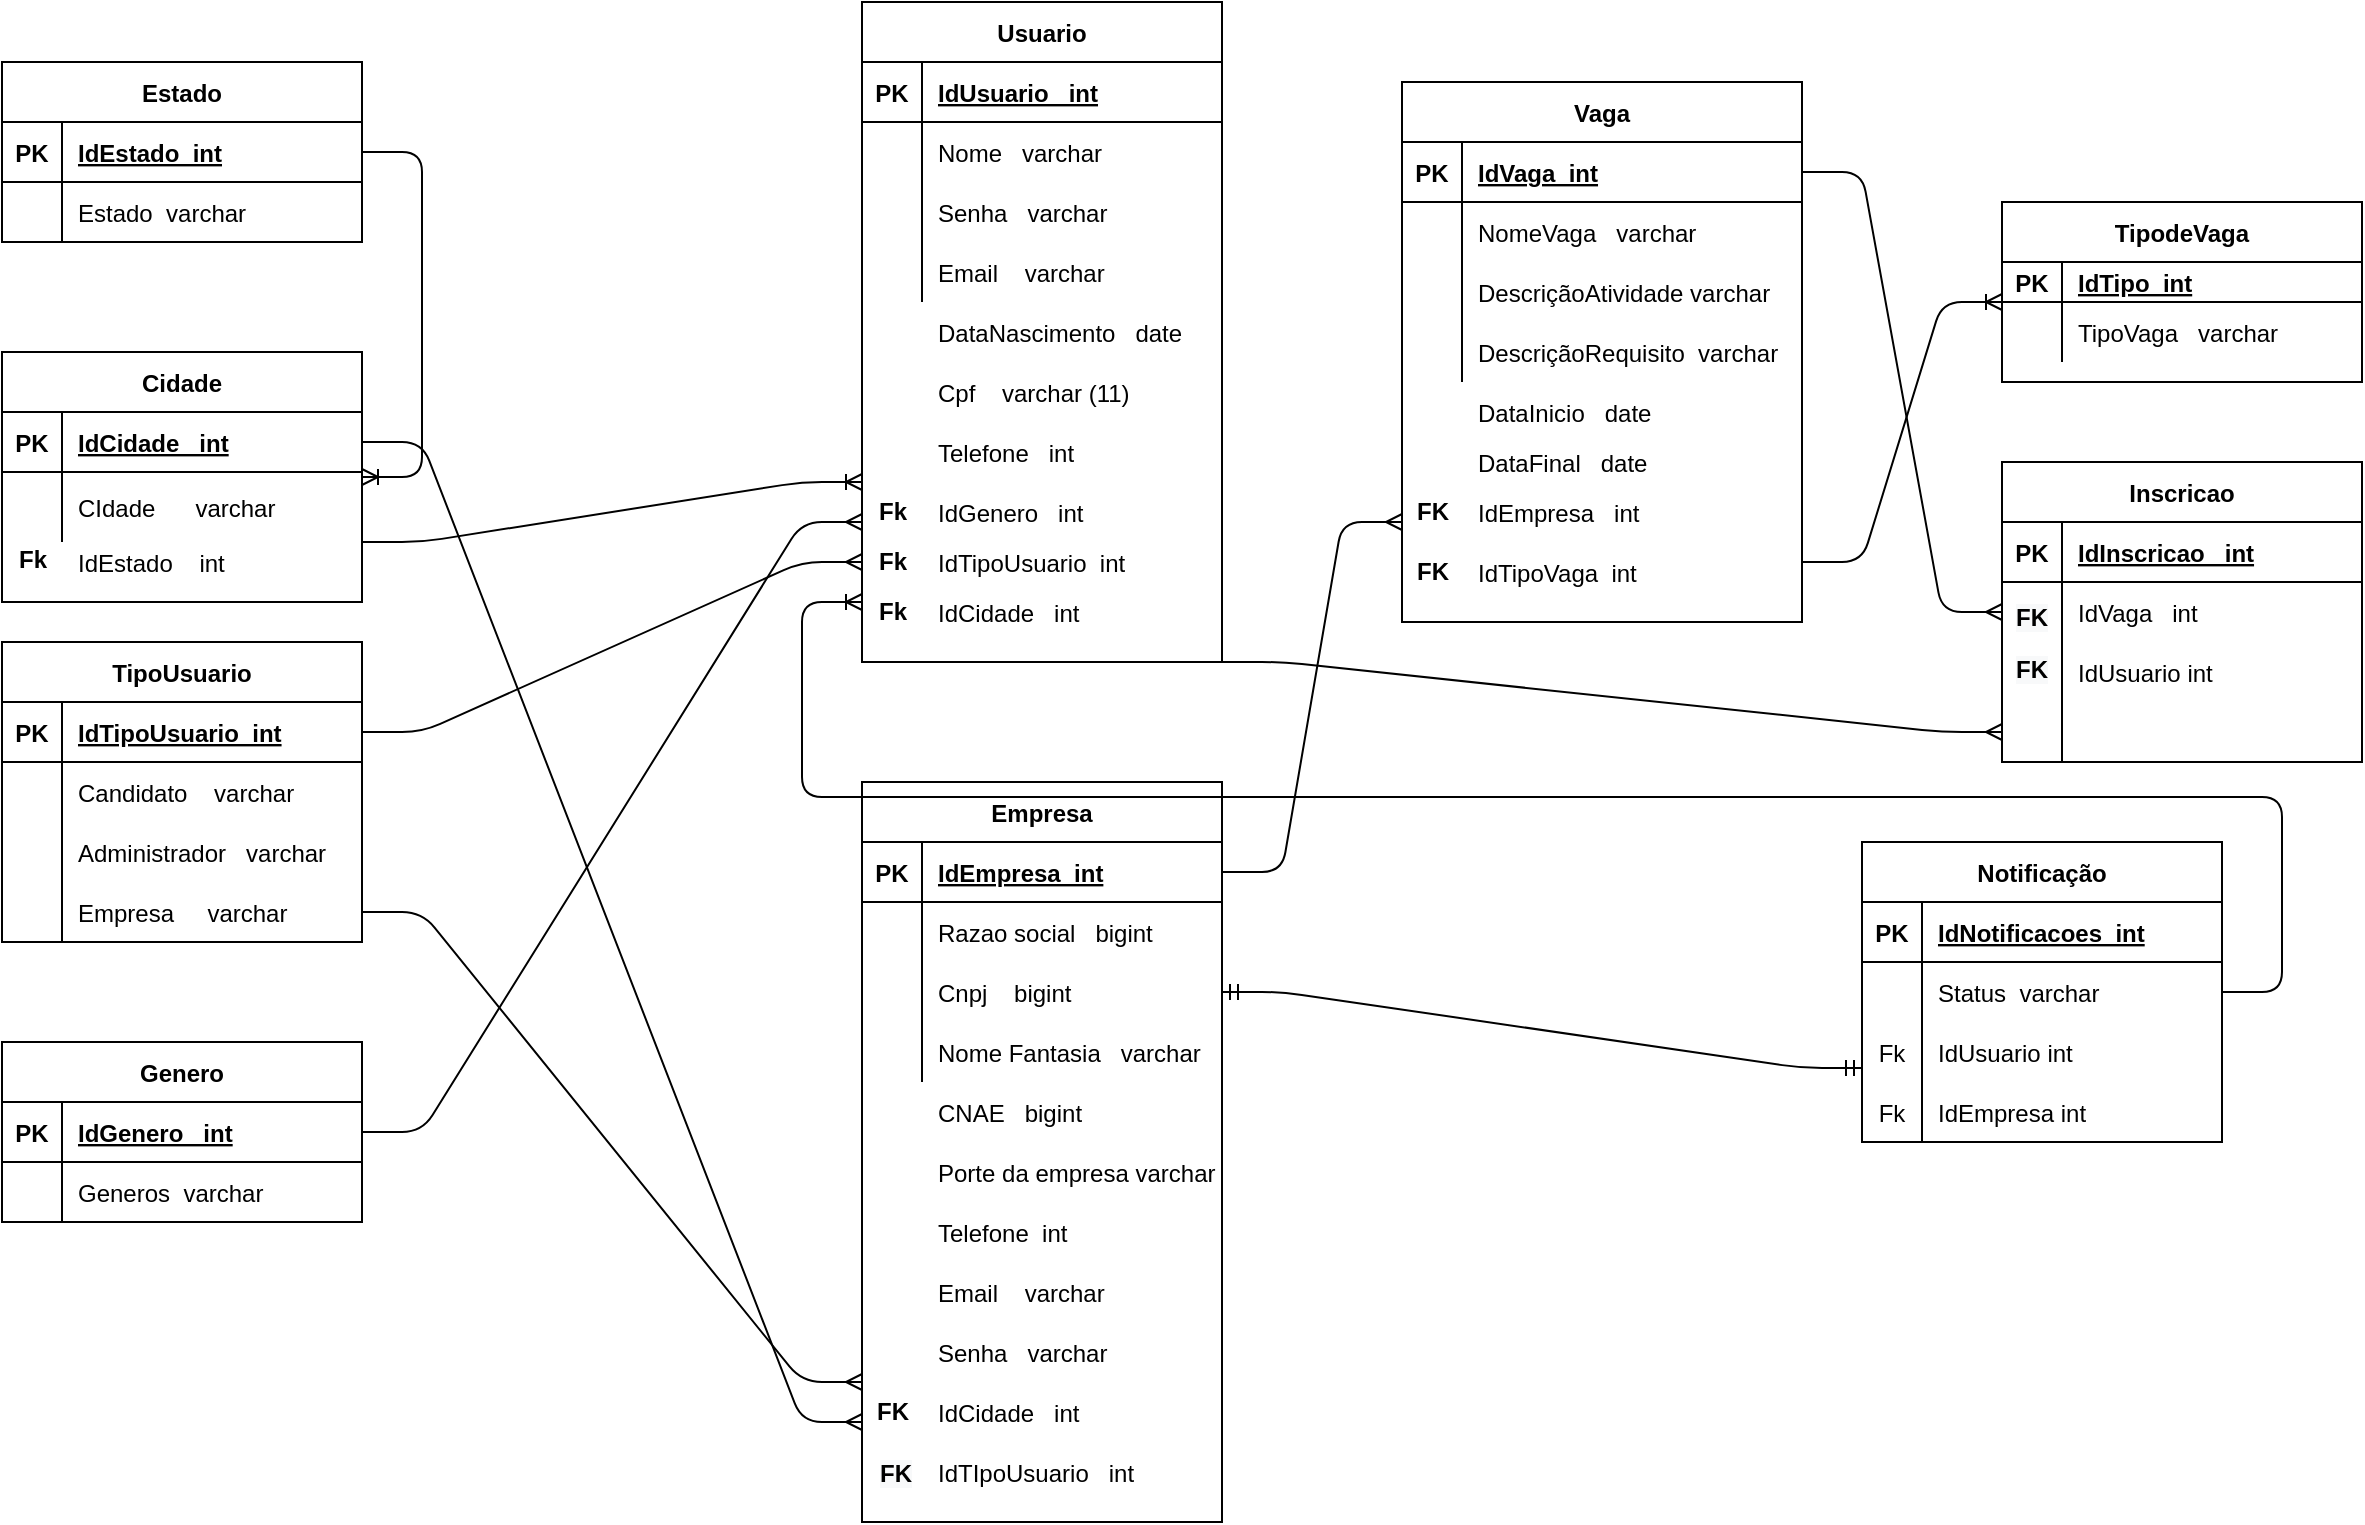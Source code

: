 <mxfile version="13.6.6" type="device"><diagram id="dmjveHwz2CI1OM7eqB2B" name="Page-1"><mxGraphModel dx="3043" dy="964" grid="1" gridSize="10" guides="1" tooltips="1" connect="1" arrows="1" fold="1" page="1" pageScale="1" pageWidth="827" pageHeight="1169" math="0" shadow="0"><root><mxCell id="0"/><mxCell id="1" parent="0"/><mxCell id="HaD-ITWLicAsEPpwxjeV-14" value="DataNascimento   date" style="shape=partialRectangle;connectable=0;fillColor=none;top=0;left=0;bottom=0;right=0;align=left;spacingLeft=6;overflow=hidden;" parent="1" vertex="1"><mxGeometry x="40" y="150" width="150" height="30" as="geometry"/></mxCell><mxCell id="HaD-ITWLicAsEPpwxjeV-15" value="Cpf    varchar (11)" style="shape=partialRectangle;connectable=0;fillColor=none;top=0;left=0;bottom=0;right=0;align=left;spacingLeft=6;overflow=hidden;" parent="1" vertex="1"><mxGeometry x="40" y="180" width="150" height="30" as="geometry"/></mxCell><mxCell id="HaD-ITWLicAsEPpwxjeV-16" value="Telefone   int" style="shape=partialRectangle;connectable=0;fillColor=none;top=0;left=0;bottom=0;right=0;align=left;spacingLeft=6;overflow=hidden;" parent="1" vertex="1"><mxGeometry x="40" y="210" width="150" height="30" as="geometry"/></mxCell><mxCell id="HaD-ITWLicAsEPpwxjeV-17" value="TipoUsuario" style="shape=table;startSize=30;container=1;collapsible=1;childLayout=tableLayout;fixedRows=1;rowLines=0;fontStyle=1;align=center;resizeLast=1;" parent="1" vertex="1"><mxGeometry x="-420" y="320" width="180" height="150" as="geometry"/></mxCell><mxCell id="HaD-ITWLicAsEPpwxjeV-18" value="" style="shape=partialRectangle;collapsible=0;dropTarget=0;pointerEvents=0;fillColor=none;top=0;left=0;bottom=1;right=0;points=[[0,0.5],[1,0.5]];portConstraint=eastwest;" parent="HaD-ITWLicAsEPpwxjeV-17" vertex="1"><mxGeometry y="30" width="180" height="30" as="geometry"/></mxCell><mxCell id="HaD-ITWLicAsEPpwxjeV-19" value="PK" style="shape=partialRectangle;connectable=0;fillColor=none;top=0;left=0;bottom=0;right=0;fontStyle=1;overflow=hidden;" parent="HaD-ITWLicAsEPpwxjeV-18" vertex="1"><mxGeometry width="30" height="30" as="geometry"/></mxCell><mxCell id="HaD-ITWLicAsEPpwxjeV-20" value="IdTipoUsuario  int" style="shape=partialRectangle;connectable=0;fillColor=none;top=0;left=0;bottom=0;right=0;align=left;spacingLeft=6;fontStyle=5;overflow=hidden;" parent="HaD-ITWLicAsEPpwxjeV-18" vertex="1"><mxGeometry x="30" width="150" height="30" as="geometry"/></mxCell><mxCell id="HaD-ITWLicAsEPpwxjeV-21" value="" style="shape=partialRectangle;collapsible=0;dropTarget=0;pointerEvents=0;fillColor=none;top=0;left=0;bottom=0;right=0;points=[[0,0.5],[1,0.5]];portConstraint=eastwest;" parent="HaD-ITWLicAsEPpwxjeV-17" vertex="1"><mxGeometry y="60" width="180" height="30" as="geometry"/></mxCell><mxCell id="HaD-ITWLicAsEPpwxjeV-22" value="" style="shape=partialRectangle;connectable=0;fillColor=none;top=0;left=0;bottom=0;right=0;editable=1;overflow=hidden;" parent="HaD-ITWLicAsEPpwxjeV-21" vertex="1"><mxGeometry width="30" height="30" as="geometry"/></mxCell><mxCell id="HaD-ITWLicAsEPpwxjeV-23" value="Candidato    varchar" style="shape=partialRectangle;connectable=0;fillColor=none;top=0;left=0;bottom=0;right=0;align=left;spacingLeft=6;overflow=hidden;" parent="HaD-ITWLicAsEPpwxjeV-21" vertex="1"><mxGeometry x="30" width="150" height="30" as="geometry"/></mxCell><mxCell id="k4F1SjrYrJD6tbgNjMsj-32" value="" style="shape=partialRectangle;collapsible=0;dropTarget=0;pointerEvents=0;fillColor=none;top=0;left=0;bottom=0;right=0;points=[[0,0.5],[1,0.5]];portConstraint=eastwest;" parent="HaD-ITWLicAsEPpwxjeV-17" vertex="1"><mxGeometry y="90" width="180" height="30" as="geometry"/></mxCell><mxCell id="k4F1SjrYrJD6tbgNjMsj-33" value="" style="shape=partialRectangle;connectable=0;fillColor=none;top=0;left=0;bottom=0;right=0;editable=1;overflow=hidden;" parent="k4F1SjrYrJD6tbgNjMsj-32" vertex="1"><mxGeometry width="30" height="30" as="geometry"/></mxCell><mxCell id="k4F1SjrYrJD6tbgNjMsj-34" value="Administrador   varchar" style="shape=partialRectangle;connectable=0;fillColor=none;top=0;left=0;bottom=0;right=0;align=left;spacingLeft=6;overflow=hidden;" parent="k4F1SjrYrJD6tbgNjMsj-32" vertex="1"><mxGeometry x="30" width="150" height="30" as="geometry"/></mxCell><mxCell id="k4F1SjrYrJD6tbgNjMsj-40" value="" style="shape=partialRectangle;collapsible=0;dropTarget=0;pointerEvents=0;fillColor=none;top=0;left=0;bottom=0;right=0;points=[[0,0.5],[1,0.5]];portConstraint=eastwest;" parent="HaD-ITWLicAsEPpwxjeV-17" vertex="1"><mxGeometry y="120" width="180" height="30" as="geometry"/></mxCell><mxCell id="k4F1SjrYrJD6tbgNjMsj-41" value="" style="shape=partialRectangle;connectable=0;fillColor=none;top=0;left=0;bottom=0;right=0;editable=1;overflow=hidden;" parent="k4F1SjrYrJD6tbgNjMsj-40" vertex="1"><mxGeometry width="30" height="30" as="geometry"/></mxCell><mxCell id="k4F1SjrYrJD6tbgNjMsj-42" value="Empresa     varchar" style="shape=partialRectangle;connectable=0;fillColor=none;top=0;left=0;bottom=0;right=0;align=left;spacingLeft=6;overflow=hidden;" parent="k4F1SjrYrJD6tbgNjMsj-40" vertex="1"><mxGeometry x="30" width="150" height="30" as="geometry"/></mxCell><mxCell id="HaD-ITWLicAsEPpwxjeV-43" value="Fk" style="text;html=1;align=center;verticalAlign=middle;resizable=0;points=[];autosize=1;fontStyle=1" parent="1" vertex="1"><mxGeometry x="10" y="245" width="30" height="20" as="geometry"/></mxCell><mxCell id="HaD-ITWLicAsEPpwxjeV-45" value="IdGenero   int " style="shape=partialRectangle;connectable=0;fillColor=none;top=0;left=0;bottom=0;right=0;align=left;spacingLeft=6;overflow=hidden;" parent="1" vertex="1"><mxGeometry x="40" y="240" width="150" height="30" as="geometry"/></mxCell><mxCell id="HaD-ITWLicAsEPpwxjeV-46" value="Fk" style="text;html=1;align=center;verticalAlign=middle;resizable=0;points=[];autosize=1;fontStyle=1" parent="1" vertex="1"><mxGeometry x="10" y="270" width="30" height="20" as="geometry"/></mxCell><mxCell id="HaD-ITWLicAsEPpwxjeV-47" value="IdTipoUsuario  int" style="shape=partialRectangle;connectable=0;fillColor=none;top=0;left=0;bottom=0;right=0;align=left;spacingLeft=6;overflow=hidden;" parent="1" vertex="1"><mxGeometry x="40" y="265" width="150" height="30" as="geometry"/></mxCell><mxCell id="HaD-ITWLicAsEPpwxjeV-56" value="" style="shape=partialRectangle;connectable=0;fillColor=none;top=0;left=0;bottom=0;right=0;align=left;spacingLeft=6;overflow=hidden;" parent="1" vertex="1"><mxGeometry x="-383" y="160" width="150" height="30" as="geometry"/></mxCell><mxCell id="HaD-ITWLicAsEPpwxjeV-57" value="" style="shape=partialRectangle;connectable=0;fillColor=none;top=0;left=0;bottom=0;right=0;align=left;spacingLeft=6;overflow=hidden;" parent="1" vertex="1"><mxGeometry x="-383" y="190" width="150" height="30" as="geometry"/></mxCell><mxCell id="HaD-ITWLicAsEPpwxjeV-58" value="" style="shape=partialRectangle;connectable=0;fillColor=none;top=0;left=0;bottom=0;right=0;align=left;spacingLeft=6;overflow=hidden;" parent="1" vertex="1"><mxGeometry x="-383" y="220" width="150" height="30" as="geometry"/></mxCell><mxCell id="HaD-ITWLicAsEPpwxjeV-59" value="" style="shape=partialRectangle;connectable=0;fillColor=none;top=0;left=0;bottom=0;right=0;align=left;spacingLeft=6;overflow=hidden;" parent="1" vertex="1"><mxGeometry x="-383" y="250" width="150" height="30" as="geometry"/></mxCell><mxCell id="HaD-ITWLicAsEPpwxjeV-60" value="Fk" style="text;html=1;align=center;verticalAlign=middle;resizable=0;points=[];autosize=1;fontStyle=1" parent="1" vertex="1"><mxGeometry x="10" y="295" width="30" height="20" as="geometry"/></mxCell><mxCell id="HaD-ITWLicAsEPpwxjeV-61" value="IdCidade   int" style="shape=partialRectangle;connectable=0;fillColor=none;top=0;left=0;bottom=0;right=0;align=left;spacingLeft=6;overflow=hidden;" parent="1" vertex="1"><mxGeometry x="40" y="290" width="150" height="30" as="geometry"/></mxCell><mxCell id="HaD-ITWLicAsEPpwxjeV-80" value="CNAE   bigint" style="shape=partialRectangle;connectable=0;fillColor=none;top=0;left=0;bottom=0;right=0;align=left;spacingLeft=6;overflow=hidden;" parent="1" vertex="1"><mxGeometry x="40" y="540" width="150" height="30" as="geometry"/></mxCell><mxCell id="HaD-ITWLicAsEPpwxjeV-81" value="Porte da empresa varchar" style="shape=partialRectangle;connectable=0;fillColor=none;top=0;left=0;bottom=0;right=0;align=left;spacingLeft=6;overflow=hidden;" parent="1" vertex="1"><mxGeometry x="40" y="570" width="150" height="30" as="geometry"/></mxCell><mxCell id="HaD-ITWLicAsEPpwxjeV-82" value="Telefone  int" style="shape=partialRectangle;connectable=0;fillColor=none;top=0;left=0;bottom=0;right=0;align=left;spacingLeft=6;overflow=hidden;" parent="1" vertex="1"><mxGeometry x="40" y="600" width="150" height="30" as="geometry"/></mxCell><mxCell id="HaD-ITWLicAsEPpwxjeV-83" value="Email    varchar" style="shape=partialRectangle;connectable=0;fillColor=none;top=0;left=0;bottom=0;right=0;align=left;spacingLeft=6;overflow=hidden;" parent="1" vertex="1"><mxGeometry x="40" y="630" width="150" height="30" as="geometry"/></mxCell><mxCell id="HaD-ITWLicAsEPpwxjeV-84" value="Senha   varchar" style="shape=partialRectangle;connectable=0;fillColor=none;top=0;left=0;bottom=0;right=0;align=left;spacingLeft=6;overflow=hidden;" parent="1" vertex="1"><mxGeometry x="40" y="660" width="150" height="30" as="geometry"/></mxCell><mxCell id="HaD-ITWLicAsEPpwxjeV-85" value="IdCidade   int" style="shape=partialRectangle;connectable=0;fillColor=none;top=0;left=0;bottom=0;right=0;align=left;spacingLeft=6;overflow=hidden;" parent="1" vertex="1"><mxGeometry x="40" y="690" width="150" height="30" as="geometry"/></mxCell><mxCell id="HaD-ITWLicAsEPpwxjeV-87" value="&lt;b&gt;FK&lt;/b&gt;" style="text;html=1;align=center;verticalAlign=middle;resizable=0;points=[];autosize=1;" parent="1" vertex="1"><mxGeometry x="10" y="695" width="30" height="20" as="geometry"/></mxCell><mxCell id="HaD-ITWLicAsEPpwxjeV-101" value="DataInicio   date" style="shape=partialRectangle;connectable=0;fillColor=none;top=0;left=0;bottom=0;right=0;align=left;spacingLeft=6;overflow=hidden;" parent="1" vertex="1"><mxGeometry x="310" y="190" width="150" height="30" as="geometry"/></mxCell><mxCell id="HaD-ITWLicAsEPpwxjeV-102" value="DataFinal   date" style="shape=partialRectangle;connectable=0;fillColor=none;top=0;left=0;bottom=0;right=0;align=left;spacingLeft=6;overflow=hidden;" parent="1" vertex="1"><mxGeometry x="310" y="215" width="150" height="30" as="geometry"/></mxCell><mxCell id="HaD-ITWLicAsEPpwxjeV-103" value="&lt;b&gt;FK&lt;/b&gt;" style="text;html=1;align=center;verticalAlign=middle;resizable=0;points=[];autosize=1;" parent="1" vertex="1"><mxGeometry x="280" y="245" width="30" height="20" as="geometry"/></mxCell><mxCell id="HaD-ITWLicAsEPpwxjeV-104" value="IdEmpresa   int" style="shape=partialRectangle;connectable=0;fillColor=none;top=0;left=0;bottom=0;right=0;align=left;spacingLeft=6;overflow=hidden;" parent="1" vertex="1"><mxGeometry x="310" y="240" width="150" height="30" as="geometry"/></mxCell><mxCell id="HaD-ITWLicAsEPpwxjeV-1" value="Usuario" style="shape=table;startSize=30;container=1;collapsible=1;childLayout=tableLayout;fixedRows=1;rowLines=0;fontStyle=1;align=center;resizeLast=1;" parent="1" vertex="1"><mxGeometry x="10" width="180" height="330" as="geometry"/></mxCell><mxCell id="HaD-ITWLicAsEPpwxjeV-2" value="" style="shape=partialRectangle;collapsible=0;dropTarget=0;pointerEvents=0;fillColor=none;top=0;left=0;bottom=1;right=0;points=[[0,0.5],[1,0.5]];portConstraint=eastwest;" parent="HaD-ITWLicAsEPpwxjeV-1" vertex="1"><mxGeometry y="30" width="180" height="30" as="geometry"/></mxCell><mxCell id="HaD-ITWLicAsEPpwxjeV-3" value="PK" style="shape=partialRectangle;connectable=0;fillColor=none;top=0;left=0;bottom=0;right=0;fontStyle=1;overflow=hidden;" parent="HaD-ITWLicAsEPpwxjeV-2" vertex="1"><mxGeometry width="30" height="30" as="geometry"/></mxCell><mxCell id="HaD-ITWLicAsEPpwxjeV-4" value="IdUsuario   int" style="shape=partialRectangle;connectable=0;fillColor=none;top=0;left=0;bottom=0;right=0;align=left;spacingLeft=6;fontStyle=5;overflow=hidden;" parent="HaD-ITWLicAsEPpwxjeV-2" vertex="1"><mxGeometry x="30" width="150" height="30" as="geometry"/></mxCell><mxCell id="HaD-ITWLicAsEPpwxjeV-5" value="" style="shape=partialRectangle;collapsible=0;dropTarget=0;pointerEvents=0;fillColor=none;top=0;left=0;bottom=0;right=0;points=[[0,0.5],[1,0.5]];portConstraint=eastwest;" parent="HaD-ITWLicAsEPpwxjeV-1" vertex="1"><mxGeometry y="60" width="180" height="30" as="geometry"/></mxCell><mxCell id="HaD-ITWLicAsEPpwxjeV-6" value="" style="shape=partialRectangle;connectable=0;fillColor=none;top=0;left=0;bottom=0;right=0;editable=1;overflow=hidden;" parent="HaD-ITWLicAsEPpwxjeV-5" vertex="1"><mxGeometry width="30" height="30" as="geometry"/></mxCell><mxCell id="HaD-ITWLicAsEPpwxjeV-7" value="Nome   varchar" style="shape=partialRectangle;connectable=0;fillColor=none;top=0;left=0;bottom=0;right=0;align=left;spacingLeft=6;overflow=hidden;" parent="HaD-ITWLicAsEPpwxjeV-5" vertex="1"><mxGeometry x="30" width="150" height="30" as="geometry"/></mxCell><mxCell id="HaD-ITWLicAsEPpwxjeV-8" value="" style="shape=partialRectangle;collapsible=0;dropTarget=0;pointerEvents=0;fillColor=none;top=0;left=0;bottom=0;right=0;points=[[0,0.5],[1,0.5]];portConstraint=eastwest;" parent="HaD-ITWLicAsEPpwxjeV-1" vertex="1"><mxGeometry y="90" width="180" height="30" as="geometry"/></mxCell><mxCell id="HaD-ITWLicAsEPpwxjeV-9" value="" style="shape=partialRectangle;connectable=0;fillColor=none;top=0;left=0;bottom=0;right=0;editable=1;overflow=hidden;" parent="HaD-ITWLicAsEPpwxjeV-8" vertex="1"><mxGeometry width="30" height="30" as="geometry"/></mxCell><mxCell id="HaD-ITWLicAsEPpwxjeV-10" value="Senha   varchar" style="shape=partialRectangle;connectable=0;fillColor=none;top=0;left=0;bottom=0;right=0;align=left;spacingLeft=6;overflow=hidden;" parent="HaD-ITWLicAsEPpwxjeV-8" vertex="1"><mxGeometry x="30" width="150" height="30" as="geometry"/></mxCell><mxCell id="HaD-ITWLicAsEPpwxjeV-11" value="" style="shape=partialRectangle;collapsible=0;dropTarget=0;pointerEvents=0;fillColor=none;top=0;left=0;bottom=0;right=0;points=[[0,0.5],[1,0.5]];portConstraint=eastwest;" parent="HaD-ITWLicAsEPpwxjeV-1" vertex="1"><mxGeometry y="120" width="180" height="30" as="geometry"/></mxCell><mxCell id="HaD-ITWLicAsEPpwxjeV-12" value="" style="shape=partialRectangle;connectable=0;fillColor=none;top=0;left=0;bottom=0;right=0;editable=1;overflow=hidden;" parent="HaD-ITWLicAsEPpwxjeV-11" vertex="1"><mxGeometry width="30" height="30" as="geometry"/></mxCell><mxCell id="HaD-ITWLicAsEPpwxjeV-13" value="Email    varchar" style="shape=partialRectangle;connectable=0;fillColor=none;top=0;left=0;bottom=0;right=0;align=left;spacingLeft=6;overflow=hidden;" parent="HaD-ITWLicAsEPpwxjeV-11" vertex="1"><mxGeometry x="30" width="150" height="30" as="geometry"/></mxCell><mxCell id="HaD-ITWLicAsEPpwxjeV-67" value="Empresa" style="shape=table;startSize=30;container=1;collapsible=1;childLayout=tableLayout;fixedRows=1;rowLines=0;fontStyle=1;align=center;resizeLast=1;" parent="1" vertex="1"><mxGeometry x="10" y="390" width="180" height="370" as="geometry"/></mxCell><mxCell id="HaD-ITWLicAsEPpwxjeV-68" value="" style="shape=partialRectangle;collapsible=0;dropTarget=0;pointerEvents=0;fillColor=none;top=0;left=0;bottom=1;right=0;points=[[0,0.5],[1,0.5]];portConstraint=eastwest;" parent="HaD-ITWLicAsEPpwxjeV-67" vertex="1"><mxGeometry y="30" width="180" height="30" as="geometry"/></mxCell><mxCell id="HaD-ITWLicAsEPpwxjeV-69" value="PK" style="shape=partialRectangle;connectable=0;fillColor=none;top=0;left=0;bottom=0;right=0;fontStyle=1;overflow=hidden;" parent="HaD-ITWLicAsEPpwxjeV-68" vertex="1"><mxGeometry width="30" height="30" as="geometry"/></mxCell><mxCell id="HaD-ITWLicAsEPpwxjeV-70" value="IdEmpresa  int" style="shape=partialRectangle;connectable=0;fillColor=none;top=0;left=0;bottom=0;right=0;align=left;spacingLeft=6;fontStyle=5;overflow=hidden;" parent="HaD-ITWLicAsEPpwxjeV-68" vertex="1"><mxGeometry x="30" width="150" height="30" as="geometry"/></mxCell><mxCell id="HaD-ITWLicAsEPpwxjeV-71" value="" style="shape=partialRectangle;collapsible=0;dropTarget=0;pointerEvents=0;fillColor=none;top=0;left=0;bottom=0;right=0;points=[[0,0.5],[1,0.5]];portConstraint=eastwest;" parent="HaD-ITWLicAsEPpwxjeV-67" vertex="1"><mxGeometry y="60" width="180" height="30" as="geometry"/></mxCell><mxCell id="HaD-ITWLicAsEPpwxjeV-72" value="" style="shape=partialRectangle;connectable=0;fillColor=none;top=0;left=0;bottom=0;right=0;editable=1;overflow=hidden;" parent="HaD-ITWLicAsEPpwxjeV-71" vertex="1"><mxGeometry width="30" height="30" as="geometry"/></mxCell><mxCell id="HaD-ITWLicAsEPpwxjeV-73" value="Razao social   bigint" style="shape=partialRectangle;connectable=0;fillColor=none;top=0;left=0;bottom=0;right=0;align=left;spacingLeft=6;overflow=hidden;" parent="HaD-ITWLicAsEPpwxjeV-71" vertex="1"><mxGeometry x="30" width="150" height="30" as="geometry"/></mxCell><mxCell id="HaD-ITWLicAsEPpwxjeV-74" value="" style="shape=partialRectangle;collapsible=0;dropTarget=0;pointerEvents=0;fillColor=none;top=0;left=0;bottom=0;right=0;points=[[0,0.5],[1,0.5]];portConstraint=eastwest;" parent="HaD-ITWLicAsEPpwxjeV-67" vertex="1"><mxGeometry y="90" width="180" height="30" as="geometry"/></mxCell><mxCell id="HaD-ITWLicAsEPpwxjeV-75" value="" style="shape=partialRectangle;connectable=0;fillColor=none;top=0;left=0;bottom=0;right=0;editable=1;overflow=hidden;" parent="HaD-ITWLicAsEPpwxjeV-74" vertex="1"><mxGeometry width="30" height="30" as="geometry"/></mxCell><mxCell id="HaD-ITWLicAsEPpwxjeV-76" value="Cnpj    bigint" style="shape=partialRectangle;connectable=0;fillColor=none;top=0;left=0;bottom=0;right=0;align=left;spacingLeft=6;overflow=hidden;" parent="HaD-ITWLicAsEPpwxjeV-74" vertex="1"><mxGeometry x="30" width="150" height="30" as="geometry"/></mxCell><mxCell id="HaD-ITWLicAsEPpwxjeV-77" value="" style="shape=partialRectangle;collapsible=0;dropTarget=0;pointerEvents=0;fillColor=none;top=0;left=0;bottom=0;right=0;points=[[0,0.5],[1,0.5]];portConstraint=eastwest;" parent="HaD-ITWLicAsEPpwxjeV-67" vertex="1"><mxGeometry y="120" width="180" height="30" as="geometry"/></mxCell><mxCell id="HaD-ITWLicAsEPpwxjeV-78" value="" style="shape=partialRectangle;connectable=0;fillColor=none;top=0;left=0;bottom=0;right=0;editable=1;overflow=hidden;" parent="HaD-ITWLicAsEPpwxjeV-77" vertex="1"><mxGeometry width="30" height="30" as="geometry"/></mxCell><mxCell id="HaD-ITWLicAsEPpwxjeV-79" value="Nome Fantasia   varchar" style="shape=partialRectangle;connectable=0;fillColor=none;top=0;left=0;bottom=0;right=0;align=left;spacingLeft=6;overflow=hidden;" parent="HaD-ITWLicAsEPpwxjeV-77" vertex="1"><mxGeometry x="30" width="150" height="30" as="geometry"/></mxCell><mxCell id="HaD-ITWLicAsEPpwxjeV-88" value="Vaga" style="shape=table;startSize=30;container=1;collapsible=1;childLayout=tableLayout;fixedRows=1;rowLines=0;fontStyle=1;align=center;resizeLast=1;" parent="1" vertex="1"><mxGeometry x="280" y="40" width="200" height="270" as="geometry"/></mxCell><mxCell id="HaD-ITWLicAsEPpwxjeV-89" value="" style="shape=partialRectangle;collapsible=0;dropTarget=0;pointerEvents=0;fillColor=none;top=0;left=0;bottom=1;right=0;points=[[0,0.5],[1,0.5]];portConstraint=eastwest;" parent="HaD-ITWLicAsEPpwxjeV-88" vertex="1"><mxGeometry y="30" width="200" height="30" as="geometry"/></mxCell><mxCell id="HaD-ITWLicAsEPpwxjeV-90" value="PK" style="shape=partialRectangle;connectable=0;fillColor=none;top=0;left=0;bottom=0;right=0;fontStyle=1;overflow=hidden;" parent="HaD-ITWLicAsEPpwxjeV-89" vertex="1"><mxGeometry width="30" height="30" as="geometry"/></mxCell><mxCell id="HaD-ITWLicAsEPpwxjeV-91" value="IdVaga  int" style="shape=partialRectangle;connectable=0;fillColor=none;top=0;left=0;bottom=0;right=0;align=left;spacingLeft=6;fontStyle=5;overflow=hidden;" parent="HaD-ITWLicAsEPpwxjeV-89" vertex="1"><mxGeometry x="30" width="170" height="30" as="geometry"/></mxCell><mxCell id="HaD-ITWLicAsEPpwxjeV-92" value="" style="shape=partialRectangle;collapsible=0;dropTarget=0;pointerEvents=0;fillColor=none;top=0;left=0;bottom=0;right=0;points=[[0,0.5],[1,0.5]];portConstraint=eastwest;" parent="HaD-ITWLicAsEPpwxjeV-88" vertex="1"><mxGeometry y="60" width="200" height="30" as="geometry"/></mxCell><mxCell id="HaD-ITWLicAsEPpwxjeV-93" value="" style="shape=partialRectangle;connectable=0;fillColor=none;top=0;left=0;bottom=0;right=0;editable=1;overflow=hidden;" parent="HaD-ITWLicAsEPpwxjeV-92" vertex="1"><mxGeometry width="30" height="30" as="geometry"/></mxCell><mxCell id="HaD-ITWLicAsEPpwxjeV-94" value="NomeVaga   varchar" style="shape=partialRectangle;connectable=0;fillColor=none;top=0;left=0;bottom=0;right=0;align=left;spacingLeft=6;overflow=hidden;" parent="HaD-ITWLicAsEPpwxjeV-92" vertex="1"><mxGeometry x="30" width="170" height="30" as="geometry"/></mxCell><mxCell id="HaD-ITWLicAsEPpwxjeV-95" value="" style="shape=partialRectangle;collapsible=0;dropTarget=0;pointerEvents=0;fillColor=none;top=0;left=0;bottom=0;right=0;points=[[0,0.5],[1,0.5]];portConstraint=eastwest;" parent="HaD-ITWLicAsEPpwxjeV-88" vertex="1"><mxGeometry y="90" width="200" height="30" as="geometry"/></mxCell><mxCell id="HaD-ITWLicAsEPpwxjeV-96" value="" style="shape=partialRectangle;connectable=0;fillColor=none;top=0;left=0;bottom=0;right=0;editable=1;overflow=hidden;" parent="HaD-ITWLicAsEPpwxjeV-95" vertex="1"><mxGeometry width="30" height="30" as="geometry"/></mxCell><mxCell id="HaD-ITWLicAsEPpwxjeV-97" value="DescriçãoAtividade varchar" style="shape=partialRectangle;connectable=0;fillColor=none;top=0;left=0;bottom=0;right=0;align=left;spacingLeft=6;overflow=hidden;" parent="HaD-ITWLicAsEPpwxjeV-95" vertex="1"><mxGeometry x="30" width="170" height="30" as="geometry"/></mxCell><mxCell id="HaD-ITWLicAsEPpwxjeV-98" value="" style="shape=partialRectangle;collapsible=0;dropTarget=0;pointerEvents=0;fillColor=none;top=0;left=0;bottom=0;right=0;points=[[0,0.5],[1,0.5]];portConstraint=eastwest;" parent="HaD-ITWLicAsEPpwxjeV-88" vertex="1"><mxGeometry y="120" width="200" height="30" as="geometry"/></mxCell><mxCell id="HaD-ITWLicAsEPpwxjeV-99" value="" style="shape=partialRectangle;connectable=0;fillColor=none;top=0;left=0;bottom=0;right=0;editable=1;overflow=hidden;" parent="HaD-ITWLicAsEPpwxjeV-98" vertex="1"><mxGeometry width="30" height="30" as="geometry"/></mxCell><mxCell id="HaD-ITWLicAsEPpwxjeV-100" value="DescriçãoRequisito  varchar" style="shape=partialRectangle;connectable=0;fillColor=none;top=0;left=0;bottom=0;right=0;align=left;spacingLeft=6;overflow=hidden;" parent="HaD-ITWLicAsEPpwxjeV-98" vertex="1"><mxGeometry x="30" width="170" height="30" as="geometry"/></mxCell><mxCell id="HaD-ITWLicAsEPpwxjeV-120" value="Inscricao" style="shape=table;startSize=30;container=1;collapsible=1;childLayout=tableLayout;fixedRows=1;rowLines=0;fontStyle=1;align=center;resizeLast=1;" parent="1" vertex="1"><mxGeometry x="580" y="230" width="180" height="150" as="geometry"/></mxCell><mxCell id="HaD-ITWLicAsEPpwxjeV-121" value="" style="shape=partialRectangle;collapsible=0;dropTarget=0;pointerEvents=0;fillColor=none;top=0;left=0;bottom=1;right=0;points=[[0,0.5],[1,0.5]];portConstraint=eastwest;" parent="HaD-ITWLicAsEPpwxjeV-120" vertex="1"><mxGeometry y="30" width="180" height="30" as="geometry"/></mxCell><mxCell id="HaD-ITWLicAsEPpwxjeV-122" value="PK" style="shape=partialRectangle;connectable=0;fillColor=none;top=0;left=0;bottom=0;right=0;fontStyle=1;overflow=hidden;" parent="HaD-ITWLicAsEPpwxjeV-121" vertex="1"><mxGeometry width="30" height="30" as="geometry"/></mxCell><mxCell id="HaD-ITWLicAsEPpwxjeV-123" value="IdInscricao   int" style="shape=partialRectangle;connectable=0;fillColor=none;top=0;left=0;bottom=0;right=0;align=left;spacingLeft=6;fontStyle=5;overflow=hidden;" parent="HaD-ITWLicAsEPpwxjeV-121" vertex="1"><mxGeometry x="30" width="150" height="30" as="geometry"/></mxCell><mxCell id="HaD-ITWLicAsEPpwxjeV-124" value="" style="shape=partialRectangle;collapsible=0;dropTarget=0;pointerEvents=0;fillColor=none;top=0;left=0;bottom=0;right=0;points=[[0,0.5],[1,0.5]];portConstraint=eastwest;" parent="HaD-ITWLicAsEPpwxjeV-120" vertex="1"><mxGeometry y="60" width="180" height="30" as="geometry"/></mxCell><mxCell id="HaD-ITWLicAsEPpwxjeV-125" value="" style="shape=partialRectangle;connectable=0;fillColor=none;top=0;left=0;bottom=0;right=0;editable=1;overflow=hidden;" parent="HaD-ITWLicAsEPpwxjeV-124" vertex="1"><mxGeometry width="30" height="30" as="geometry"/></mxCell><mxCell id="HaD-ITWLicAsEPpwxjeV-126" value="IdVaga   int" style="shape=partialRectangle;connectable=0;fillColor=none;top=0;left=0;bottom=0;right=0;align=left;spacingLeft=6;overflow=hidden;" parent="HaD-ITWLicAsEPpwxjeV-124" vertex="1"><mxGeometry x="30" width="150" height="30" as="geometry"/></mxCell><mxCell id="HaD-ITWLicAsEPpwxjeV-127" value="" style="shape=partialRectangle;collapsible=0;dropTarget=0;pointerEvents=0;fillColor=none;top=0;left=0;bottom=0;right=0;points=[[0,0.5],[1,0.5]];portConstraint=eastwest;" parent="HaD-ITWLicAsEPpwxjeV-120" vertex="1"><mxGeometry y="90" width="180" height="30" as="geometry"/></mxCell><mxCell id="HaD-ITWLicAsEPpwxjeV-128" value="" style="shape=partialRectangle;connectable=0;fillColor=none;top=0;left=0;bottom=0;right=0;editable=1;overflow=hidden;" parent="HaD-ITWLicAsEPpwxjeV-127" vertex="1"><mxGeometry width="30" height="30" as="geometry"/></mxCell><mxCell id="HaD-ITWLicAsEPpwxjeV-129" value="IdUsuario int" style="shape=partialRectangle;connectable=0;fillColor=none;top=0;left=0;bottom=0;right=0;align=left;spacingLeft=6;overflow=hidden;" parent="HaD-ITWLicAsEPpwxjeV-127" vertex="1"><mxGeometry x="30" width="150" height="30" as="geometry"/></mxCell><mxCell id="HaD-ITWLicAsEPpwxjeV-130" value="" style="shape=partialRectangle;collapsible=0;dropTarget=0;pointerEvents=0;fillColor=none;top=0;left=0;bottom=0;right=0;points=[[0,0.5],[1,0.5]];portConstraint=eastwest;" parent="HaD-ITWLicAsEPpwxjeV-120" vertex="1"><mxGeometry y="120" width="180" height="30" as="geometry"/></mxCell><mxCell id="HaD-ITWLicAsEPpwxjeV-131" value="" style="shape=partialRectangle;connectable=0;fillColor=none;top=0;left=0;bottom=0;right=0;editable=1;overflow=hidden;" parent="HaD-ITWLicAsEPpwxjeV-130" vertex="1"><mxGeometry width="30" height="30" as="geometry"/></mxCell><mxCell id="HaD-ITWLicAsEPpwxjeV-132" value="" style="shape=partialRectangle;connectable=0;fillColor=none;top=0;left=0;bottom=0;right=0;align=left;spacingLeft=6;overflow=hidden;" parent="HaD-ITWLicAsEPpwxjeV-130" vertex="1"><mxGeometry x="30" width="150" height="30" as="geometry"/></mxCell><mxCell id="HaD-ITWLicAsEPpwxjeV-160" value="" style="edgeStyle=entityRelationEdgeStyle;fontSize=12;html=1;endArrow=ERmany;exitX=1;exitY=0.5;exitDx=0;exitDy=0;" parent="1" source="HaD-ITWLicAsEPpwxjeV-18" edge="1"><mxGeometry width="100" height="100" relative="1" as="geometry"><mxPoint x="-60" y="350" as="sourcePoint"/><mxPoint x="10" y="280" as="targetPoint"/></mxGeometry></mxCell><mxCell id="HaD-ITWLicAsEPpwxjeV-161" value="" style="edgeStyle=entityRelationEdgeStyle;fontSize=12;html=1;endArrow=ERmany;exitX=1;exitY=0.5;exitDx=0;exitDy=0;" parent="1" source="HaD-ITWLicAsEPpwxjeV-31" edge="1"><mxGeometry width="100" height="100" relative="1" as="geometry"><mxPoint x="-240" y="520" as="sourcePoint"/><mxPoint x="10" y="260" as="targetPoint"/></mxGeometry></mxCell><mxCell id="HaD-ITWLicAsEPpwxjeV-162" value="" style="edgeStyle=entityRelationEdgeStyle;fontSize=12;html=1;endArrow=ERmany;exitX=1;exitY=0.5;exitDx=0;exitDy=0;" parent="1" source="HaD-ITWLicAsEPpwxjeV-49" edge="1"><mxGeometry width="100" height="100" relative="1" as="geometry"><mxPoint x="-200" y="200" as="sourcePoint"/><mxPoint x="10" y="710" as="targetPoint"/></mxGeometry></mxCell><mxCell id="HaD-ITWLicAsEPpwxjeV-163" value="" style="edgeStyle=entityRelationEdgeStyle;fontSize=12;html=1;endArrow=ERmany;exitX=1;exitY=0.5;exitDx=0;exitDy=0;" parent="1" source="HaD-ITWLicAsEPpwxjeV-68" edge="1"><mxGeometry width="100" height="100" relative="1" as="geometry"><mxPoint x="180" y="360" as="sourcePoint"/><mxPoint x="280" y="260" as="targetPoint"/></mxGeometry></mxCell><mxCell id="HaD-ITWLicAsEPpwxjeV-167" value="&lt;b&gt;FK&lt;/b&gt;" style="text;html=1;align=center;verticalAlign=middle;resizable=0;points=[];autosize=1;" parent="1" vertex="1"><mxGeometry x="280" y="275" width="30" height="20" as="geometry"/></mxCell><mxCell id="HaD-ITWLicAsEPpwxjeV-168" value="IdTipoVaga  int" style="shape=partialRectangle;connectable=0;fillColor=none;top=0;left=0;bottom=0;right=0;align=left;spacingLeft=6;overflow=hidden;" parent="1" vertex="1"><mxGeometry x="310" y="270" width="150" height="30" as="geometry"/></mxCell><mxCell id="HaD-ITWLicAsEPpwxjeV-169" value="" style="edgeStyle=entityRelationEdgeStyle;fontSize=12;html=1;endArrow=ERmany;exitX=1;exitY=0.5;exitDx=0;exitDy=0;entryX=0;entryY=0.5;entryDx=0;entryDy=0;" parent="1" source="HaD-ITWLicAsEPpwxjeV-89" target="HaD-ITWLicAsEPpwxjeV-124" edge="1"><mxGeometry width="100" height="100" relative="1" as="geometry"><mxPoint x="480" y="230" as="sourcePoint"/><mxPoint x="580" y="130" as="targetPoint"/></mxGeometry></mxCell><mxCell id="HaD-ITWLicAsEPpwxjeV-48" value="Cidade" style="shape=table;startSize=30;container=1;collapsible=1;childLayout=tableLayout;fixedRows=1;rowLines=0;fontStyle=1;align=center;resizeLast=1;" parent="1" vertex="1"><mxGeometry x="-420" y="175" width="180" height="125" as="geometry"/></mxCell><mxCell id="HaD-ITWLicAsEPpwxjeV-49" value="" style="shape=partialRectangle;collapsible=0;dropTarget=0;pointerEvents=0;fillColor=none;top=0;left=0;bottom=1;right=0;points=[[0,0.5],[1,0.5]];portConstraint=eastwest;" parent="HaD-ITWLicAsEPpwxjeV-48" vertex="1"><mxGeometry y="30" width="180" height="30" as="geometry"/></mxCell><mxCell id="HaD-ITWLicAsEPpwxjeV-50" value="PK" style="shape=partialRectangle;connectable=0;fillColor=none;top=0;left=0;bottom=0;right=0;fontStyle=1;overflow=hidden;" parent="HaD-ITWLicAsEPpwxjeV-49" vertex="1"><mxGeometry width="30" height="30" as="geometry"/></mxCell><mxCell id="HaD-ITWLicAsEPpwxjeV-51" value="IdCidade   int" style="shape=partialRectangle;connectable=0;fillColor=none;top=0;left=0;bottom=0;right=0;align=left;spacingLeft=6;fontStyle=5;overflow=hidden;" parent="HaD-ITWLicAsEPpwxjeV-49" vertex="1"><mxGeometry x="30" width="150" height="30" as="geometry"/></mxCell><mxCell id="HaD-ITWLicAsEPpwxjeV-52" value="" style="shape=partialRectangle;collapsible=0;dropTarget=0;pointerEvents=0;fillColor=none;top=0;left=0;bottom=0;right=0;points=[[0,0.5],[1,0.5]];portConstraint=eastwest;" parent="HaD-ITWLicAsEPpwxjeV-48" vertex="1"><mxGeometry y="60" width="180" height="35" as="geometry"/></mxCell><mxCell id="HaD-ITWLicAsEPpwxjeV-53" value="" style="shape=partialRectangle;connectable=0;fillColor=none;top=0;left=0;bottom=0;right=0;editable=1;overflow=hidden;" parent="HaD-ITWLicAsEPpwxjeV-52" vertex="1"><mxGeometry width="30" height="35" as="geometry"/></mxCell><mxCell id="HaD-ITWLicAsEPpwxjeV-54" value="CIdade      varchar" style="shape=partialRectangle;connectable=0;fillColor=none;top=0;left=0;bottom=0;right=0;align=left;spacingLeft=6;overflow=hidden;" parent="HaD-ITWLicAsEPpwxjeV-52" vertex="1"><mxGeometry x="30" width="150" height="35" as="geometry"/></mxCell><mxCell id="rX3rTL4vOTGpopi9MMYP-15" value="IdEstado    int" style="shape=partialRectangle;connectable=0;fillColor=none;top=0;left=0;bottom=0;right=0;align=left;spacingLeft=6;overflow=hidden;" parent="1" vertex="1"><mxGeometry x="-390" y="265" width="150" height="30" as="geometry"/></mxCell><mxCell id="rX3rTL4vOTGpopi9MMYP-16" value="&lt;span style=&quot;font-weight: 700&quot;&gt;Fk&lt;/span&gt;" style="text;html=1;align=center;verticalAlign=middle;resizable=0;points=[];autosize=1;" parent="1" vertex="1"><mxGeometry x="-420" y="268.5" width="30" height="20" as="geometry"/></mxCell><mxCell id="rX3rTL4vOTGpopi9MMYP-2" value="Estado" style="shape=table;startSize=30;container=1;collapsible=1;childLayout=tableLayout;fixedRows=1;rowLines=0;fontStyle=1;align=center;resizeLast=1;" parent="1" vertex="1"><mxGeometry x="-420" y="30" width="180" height="90" as="geometry"/></mxCell><mxCell id="rX3rTL4vOTGpopi9MMYP-3" value="" style="shape=partialRectangle;collapsible=0;dropTarget=0;pointerEvents=0;fillColor=none;top=0;left=0;bottom=1;right=0;points=[[0,0.5],[1,0.5]];portConstraint=eastwest;" parent="rX3rTL4vOTGpopi9MMYP-2" vertex="1"><mxGeometry y="30" width="180" height="30" as="geometry"/></mxCell><mxCell id="rX3rTL4vOTGpopi9MMYP-4" value="PK" style="shape=partialRectangle;connectable=0;fillColor=none;top=0;left=0;bottom=0;right=0;fontStyle=1;overflow=hidden;" parent="rX3rTL4vOTGpopi9MMYP-3" vertex="1"><mxGeometry width="30" height="30" as="geometry"/></mxCell><mxCell id="rX3rTL4vOTGpopi9MMYP-5" value="IdEstado  int" style="shape=partialRectangle;connectable=0;fillColor=none;top=0;left=0;bottom=0;right=0;align=left;spacingLeft=6;fontStyle=5;overflow=hidden;" parent="rX3rTL4vOTGpopi9MMYP-3" vertex="1"><mxGeometry x="30" width="150" height="30" as="geometry"/></mxCell><mxCell id="rX3rTL4vOTGpopi9MMYP-6" value="" style="shape=partialRectangle;collapsible=0;dropTarget=0;pointerEvents=0;fillColor=none;top=0;left=0;bottom=0;right=0;points=[[0,0.5],[1,0.5]];portConstraint=eastwest;" parent="rX3rTL4vOTGpopi9MMYP-2" vertex="1"><mxGeometry y="60" width="180" height="30" as="geometry"/></mxCell><mxCell id="rX3rTL4vOTGpopi9MMYP-7" value="" style="shape=partialRectangle;connectable=0;fillColor=none;top=0;left=0;bottom=0;right=0;editable=1;overflow=hidden;" parent="rX3rTL4vOTGpopi9MMYP-6" vertex="1"><mxGeometry width="30" height="30" as="geometry"/></mxCell><mxCell id="rX3rTL4vOTGpopi9MMYP-8" value="Estado  varchar" style="shape=partialRectangle;connectable=0;fillColor=none;top=0;left=0;bottom=0;right=0;align=left;spacingLeft=6;overflow=hidden;" parent="rX3rTL4vOTGpopi9MMYP-6" vertex="1"><mxGeometry x="30" width="150" height="30" as="geometry"/></mxCell><mxCell id="k4F1SjrYrJD6tbgNjMsj-1" value="" style="edgeStyle=entityRelationEdgeStyle;fontSize=12;html=1;endArrow=ERoneToMany;exitX=1;exitY=0.5;exitDx=0;exitDy=0;" parent="1" source="rX3rTL4vOTGpopi9MMYP-3" target="HaD-ITWLicAsEPpwxjeV-48" edge="1"><mxGeometry width="100" height="100" relative="1" as="geometry"><mxPoint x="-240" y="150" as="sourcePoint"/><mxPoint x="-140" y="50" as="targetPoint"/></mxGeometry></mxCell><mxCell id="k4F1SjrYrJD6tbgNjMsj-2" value="" style="edgeStyle=entityRelationEdgeStyle;fontSize=12;html=1;endArrow=ERoneToMany;" parent="1" edge="1"><mxGeometry width="100" height="100" relative="1" as="geometry"><mxPoint x="-240" y="270" as="sourcePoint"/><mxPoint x="10" y="240" as="targetPoint"/></mxGeometry></mxCell><mxCell id="HaD-ITWLicAsEPpwxjeV-133" value="Notificação" style="shape=table;startSize=30;container=1;collapsible=1;childLayout=tableLayout;fixedRows=1;rowLines=0;fontStyle=1;align=center;resizeLast=1;" parent="1" vertex="1"><mxGeometry x="510" y="420" width="180" height="150" as="geometry"/></mxCell><mxCell id="HaD-ITWLicAsEPpwxjeV-134" value="" style="shape=partialRectangle;collapsible=0;dropTarget=0;pointerEvents=0;fillColor=none;top=0;left=0;bottom=1;right=0;points=[[0,0.5],[1,0.5]];portConstraint=eastwest;" parent="HaD-ITWLicAsEPpwxjeV-133" vertex="1"><mxGeometry y="30" width="180" height="30" as="geometry"/></mxCell><mxCell id="HaD-ITWLicAsEPpwxjeV-135" value="PK" style="shape=partialRectangle;connectable=0;fillColor=none;top=0;left=0;bottom=0;right=0;fontStyle=1;overflow=hidden;" parent="HaD-ITWLicAsEPpwxjeV-134" vertex="1"><mxGeometry width="30" height="30" as="geometry"/></mxCell><mxCell id="HaD-ITWLicAsEPpwxjeV-136" value="IdNotificacoes  int" style="shape=partialRectangle;connectable=0;fillColor=none;top=0;left=0;bottom=0;right=0;align=left;spacingLeft=6;fontStyle=5;overflow=hidden;" parent="HaD-ITWLicAsEPpwxjeV-134" vertex="1"><mxGeometry x="30" width="150" height="30" as="geometry"/></mxCell><mxCell id="HaD-ITWLicAsEPpwxjeV-137" value="" style="shape=partialRectangle;collapsible=0;dropTarget=0;pointerEvents=0;fillColor=none;top=0;left=0;bottom=0;right=0;points=[[0,0.5],[1,0.5]];portConstraint=eastwest;" parent="HaD-ITWLicAsEPpwxjeV-133" vertex="1"><mxGeometry y="60" width="180" height="30" as="geometry"/></mxCell><mxCell id="HaD-ITWLicAsEPpwxjeV-138" value="" style="shape=partialRectangle;connectable=0;fillColor=none;top=0;left=0;bottom=0;right=0;editable=1;overflow=hidden;" parent="HaD-ITWLicAsEPpwxjeV-137" vertex="1"><mxGeometry width="30" height="30" as="geometry"/></mxCell><mxCell id="HaD-ITWLicAsEPpwxjeV-139" value="Status  varchar" style="shape=partialRectangle;connectable=0;fillColor=none;top=0;left=0;bottom=0;right=0;align=left;spacingLeft=6;overflow=hidden;" parent="HaD-ITWLicAsEPpwxjeV-137" vertex="1"><mxGeometry x="30" width="150" height="30" as="geometry"/></mxCell><mxCell id="k4F1SjrYrJD6tbgNjMsj-35" value="" style="shape=partialRectangle;collapsible=0;dropTarget=0;pointerEvents=0;fillColor=none;top=0;left=0;bottom=0;right=0;points=[[0,0.5],[1,0.5]];portConstraint=eastwest;" parent="HaD-ITWLicAsEPpwxjeV-133" vertex="1"><mxGeometry y="90" width="180" height="30" as="geometry"/></mxCell><mxCell id="k4F1SjrYrJD6tbgNjMsj-36" value="Fk" style="shape=partialRectangle;connectable=0;fillColor=none;top=0;left=0;bottom=0;right=0;editable=1;overflow=hidden;" parent="k4F1SjrYrJD6tbgNjMsj-35" vertex="1"><mxGeometry width="30" height="30" as="geometry"/></mxCell><mxCell id="k4F1SjrYrJD6tbgNjMsj-37" value="IdUsuario int" style="shape=partialRectangle;connectable=0;fillColor=none;top=0;left=0;bottom=0;right=0;align=left;spacingLeft=6;overflow=hidden;" parent="k4F1SjrYrJD6tbgNjMsj-35" vertex="1"><mxGeometry x="30" width="150" height="30" as="geometry"/></mxCell><mxCell id="mIqwYHzYKDUSH96VHW0m-2" value="" style="shape=partialRectangle;collapsible=0;dropTarget=0;pointerEvents=0;fillColor=none;top=0;left=0;bottom=0;right=0;points=[[0,0.5],[1,0.5]];portConstraint=eastwest;" vertex="1" parent="HaD-ITWLicAsEPpwxjeV-133"><mxGeometry y="120" width="180" height="30" as="geometry"/></mxCell><mxCell id="mIqwYHzYKDUSH96VHW0m-3" value="Fk" style="shape=partialRectangle;connectable=0;fillColor=none;top=0;left=0;bottom=0;right=0;editable=1;overflow=hidden;" vertex="1" parent="mIqwYHzYKDUSH96VHW0m-2"><mxGeometry width="30" height="30" as="geometry"/></mxCell><mxCell id="mIqwYHzYKDUSH96VHW0m-4" value="IdEmpresa int" style="shape=partialRectangle;connectable=0;fillColor=none;top=0;left=0;bottom=0;right=0;align=left;spacingLeft=6;overflow=hidden;" vertex="1" parent="mIqwYHzYKDUSH96VHW0m-2"><mxGeometry x="30" width="150" height="30" as="geometry"/></mxCell><mxCell id="HaD-ITWLicAsEPpwxjeV-30" value="Genero" style="shape=table;startSize=30;container=1;collapsible=1;childLayout=tableLayout;fixedRows=1;rowLines=0;fontStyle=1;align=center;resizeLast=1;" parent="1" vertex="1"><mxGeometry x="-420" y="520" width="180" height="90" as="geometry"/></mxCell><mxCell id="HaD-ITWLicAsEPpwxjeV-31" value="" style="shape=partialRectangle;collapsible=0;dropTarget=0;pointerEvents=0;fillColor=none;top=0;left=0;bottom=1;right=0;points=[[0,0.5],[1,0.5]];portConstraint=eastwest;" parent="HaD-ITWLicAsEPpwxjeV-30" vertex="1"><mxGeometry y="30" width="180" height="30" as="geometry"/></mxCell><mxCell id="HaD-ITWLicAsEPpwxjeV-32" value="PK" style="shape=partialRectangle;connectable=0;fillColor=none;top=0;left=0;bottom=0;right=0;fontStyle=1;overflow=hidden;" parent="HaD-ITWLicAsEPpwxjeV-31" vertex="1"><mxGeometry width="30" height="30" as="geometry"/></mxCell><mxCell id="HaD-ITWLicAsEPpwxjeV-33" value="IdGenero   int" style="shape=partialRectangle;connectable=0;fillColor=none;top=0;left=0;bottom=0;right=0;align=left;spacingLeft=6;fontStyle=5;overflow=hidden;" parent="HaD-ITWLicAsEPpwxjeV-31" vertex="1"><mxGeometry x="30" width="150" height="30" as="geometry"/></mxCell><mxCell id="HaD-ITWLicAsEPpwxjeV-34" value="" style="shape=partialRectangle;collapsible=0;dropTarget=0;pointerEvents=0;fillColor=none;top=0;left=0;bottom=0;right=0;points=[[0,0.5],[1,0.5]];portConstraint=eastwest;" parent="HaD-ITWLicAsEPpwxjeV-30" vertex="1"><mxGeometry y="60" width="180" height="30" as="geometry"/></mxCell><mxCell id="HaD-ITWLicAsEPpwxjeV-35" value="" style="shape=partialRectangle;connectable=0;fillColor=none;top=0;left=0;bottom=0;right=0;editable=1;overflow=hidden;" parent="HaD-ITWLicAsEPpwxjeV-34" vertex="1"><mxGeometry width="30" height="30" as="geometry"/></mxCell><mxCell id="HaD-ITWLicAsEPpwxjeV-36" value="Generos  varchar" style="shape=partialRectangle;connectable=0;fillColor=none;top=0;left=0;bottom=0;right=0;align=left;spacingLeft=6;overflow=hidden;" parent="HaD-ITWLicAsEPpwxjeV-34" vertex="1"><mxGeometry x="30" width="150" height="30" as="geometry"/></mxCell><mxCell id="k4F1SjrYrJD6tbgNjMsj-44" value="" style="edgeStyle=entityRelationEdgeStyle;fontSize=12;html=1;endArrow=ERmany;exitX=1;exitY=0.5;exitDx=0;exitDy=0;" parent="1" source="k4F1SjrYrJD6tbgNjMsj-40" edge="1"><mxGeometry width="100" height="100" relative="1" as="geometry"><mxPoint x="-220" y="455" as="sourcePoint"/><mxPoint x="10" y="690" as="targetPoint"/></mxGeometry></mxCell><mxCell id="k4F1SjrYrJD6tbgNjMsj-45" value="IdTIpoUsuario   int" style="shape=partialRectangle;connectable=0;fillColor=none;top=0;left=0;bottom=0;right=0;align=left;spacingLeft=6;overflow=hidden;" parent="1" vertex="1"><mxGeometry x="40" y="720" width="150" height="30" as="geometry"/></mxCell><mxCell id="k4F1SjrYrJD6tbgNjMsj-46" value="&lt;b style=&quot;color: rgb(0, 0, 0); font-family: helvetica; font-size: 12px; font-style: normal; letter-spacing: normal; text-align: center; text-indent: 0px; text-transform: none; word-spacing: 0px; background-color: rgb(248, 249, 250);&quot;&gt;FK&lt;/b&gt;" style="text;whiteSpace=wrap;html=1;" parent="1" vertex="1"><mxGeometry x="17" y="722" width="20" height="30" as="geometry"/></mxCell><mxCell id="HaD-ITWLicAsEPpwxjeV-146" value="TipodeVaga" style="shape=table;startSize=30;container=1;collapsible=1;childLayout=tableLayout;fixedRows=1;rowLines=0;fontStyle=1;align=center;resizeLast=1;" parent="1" vertex="1"><mxGeometry x="580" y="100" width="180" height="90" as="geometry"/></mxCell><mxCell id="HaD-ITWLicAsEPpwxjeV-147" value="" style="shape=partialRectangle;collapsible=0;dropTarget=0;pointerEvents=0;fillColor=none;top=0;left=0;bottom=1;right=0;points=[[0,0.5],[1,0.5]];portConstraint=eastwest;" parent="HaD-ITWLicAsEPpwxjeV-146" vertex="1"><mxGeometry y="30" width="180" height="20" as="geometry"/></mxCell><mxCell id="HaD-ITWLicAsEPpwxjeV-148" value="PK" style="shape=partialRectangle;connectable=0;fillColor=none;top=0;left=0;bottom=0;right=0;fontStyle=1;overflow=hidden;" parent="HaD-ITWLicAsEPpwxjeV-147" vertex="1"><mxGeometry width="30" height="20" as="geometry"/></mxCell><mxCell id="HaD-ITWLicAsEPpwxjeV-149" value="IdTipo  int" style="shape=partialRectangle;connectable=0;fillColor=none;top=0;left=0;bottom=0;right=0;align=left;spacingLeft=6;fontStyle=5;overflow=hidden;" parent="HaD-ITWLicAsEPpwxjeV-147" vertex="1"><mxGeometry x="30" width="150" height="20" as="geometry"/></mxCell><mxCell id="HaD-ITWLicAsEPpwxjeV-150" value="" style="shape=partialRectangle;collapsible=0;dropTarget=0;pointerEvents=0;fillColor=none;top=0;left=0;bottom=0;right=0;points=[[0,0.5],[1,0.5]];portConstraint=eastwest;" parent="HaD-ITWLicAsEPpwxjeV-146" vertex="1"><mxGeometry y="50" width="180" height="30" as="geometry"/></mxCell><mxCell id="HaD-ITWLicAsEPpwxjeV-151" value="" style="shape=partialRectangle;connectable=0;fillColor=none;top=0;left=0;bottom=0;right=0;editable=1;overflow=hidden;" parent="HaD-ITWLicAsEPpwxjeV-150" vertex="1"><mxGeometry width="30" height="30" as="geometry"/></mxCell><mxCell id="HaD-ITWLicAsEPpwxjeV-152" value="TipoVaga   varchar" style="shape=partialRectangle;connectable=0;fillColor=none;top=0;left=0;bottom=0;right=0;align=left;spacingLeft=6;overflow=hidden;" parent="HaD-ITWLicAsEPpwxjeV-150" vertex="1"><mxGeometry x="30" width="150" height="30" as="geometry"/></mxCell><mxCell id="k4F1SjrYrJD6tbgNjMsj-47" value="" style="edgeStyle=entityRelationEdgeStyle;fontSize=12;html=1;endArrow=ERoneToMany;entryX=0;entryY=0;entryDx=0;entryDy=0;entryPerimeter=0;" parent="1" target="HaD-ITWLicAsEPpwxjeV-150" edge="1"><mxGeometry width="100" height="100" relative="1" as="geometry"><mxPoint x="480" y="280" as="sourcePoint"/><mxPoint x="570" y="140" as="targetPoint"/></mxGeometry></mxCell><mxCell id="QIuaIIL-Ku5o-wVFd9cG-1" value="" style="edgeStyle=entityRelationEdgeStyle;fontSize=12;html=1;endArrow=ERmany;exitX=1;exitY=1;exitDx=0;exitDy=0;entryX=0;entryY=0.5;entryDx=0;entryDy=0;" parent="1" source="HaD-ITWLicAsEPpwxjeV-1" target="HaD-ITWLicAsEPpwxjeV-130" edge="1"><mxGeometry width="100" height="100" relative="1" as="geometry"><mxPoint x="460" y="210" as="sourcePoint"/><mxPoint x="560" y="430" as="targetPoint"/></mxGeometry></mxCell><mxCell id="QIuaIIL-Ku5o-wVFd9cG-2" value="&lt;b style=&quot;color: rgb(0, 0, 0); font-family: helvetica; font-size: 12px; font-style: normal; letter-spacing: normal; text-align: center; text-indent: 0px; text-transform: none; word-spacing: 0px; background-color: rgb(248, 249, 250);&quot;&gt;FK&lt;/b&gt;" style="text;whiteSpace=wrap;html=1;" parent="1" vertex="1"><mxGeometry x="585" y="320" width="30" height="30" as="geometry"/></mxCell><mxCell id="QIuaIIL-Ku5o-wVFd9cG-3" value="&lt;b style=&quot;color: rgb(0, 0, 0); font-family: helvetica; font-size: 12px; font-style: normal; letter-spacing: normal; text-align: center; text-indent: 0px; text-transform: none; word-spacing: 0px; background-color: rgb(248, 249, 250);&quot;&gt;FK&lt;/b&gt;" style="text;whiteSpace=wrap;html=1;" parent="1" vertex="1"><mxGeometry x="585" y="294" width="30" height="30" as="geometry"/></mxCell><mxCell id="mIqwYHzYKDUSH96VHW0m-1" value="" style="edgeStyle=entityRelationEdgeStyle;fontSize=12;html=1;endArrow=ERmandOne;startArrow=ERmandOne;entryX=0;entryY=0.767;entryDx=0;entryDy=0;exitX=1;exitY=0.5;exitDx=0;exitDy=0;entryPerimeter=0;" edge="1" parent="1" source="HaD-ITWLicAsEPpwxjeV-74" target="k4F1SjrYrJD6tbgNjMsj-35"><mxGeometry width="100" height="100" relative="1" as="geometry"><mxPoint x="200" y="350" as="sourcePoint"/><mxPoint x="520" y="525" as="targetPoint"/></mxGeometry></mxCell><mxCell id="mIqwYHzYKDUSH96VHW0m-5" value="" style="edgeStyle=entityRelationEdgeStyle;fontSize=12;html=1;endArrow=ERoneToMany;" edge="1" parent="1" source="HaD-ITWLicAsEPpwxjeV-137"><mxGeometry width="100" height="100" relative="1" as="geometry"><mxPoint x="300" y="470" as="sourcePoint"/><mxPoint x="10" y="300" as="targetPoint"/></mxGeometry></mxCell></root></mxGraphModel></diagram></mxfile>